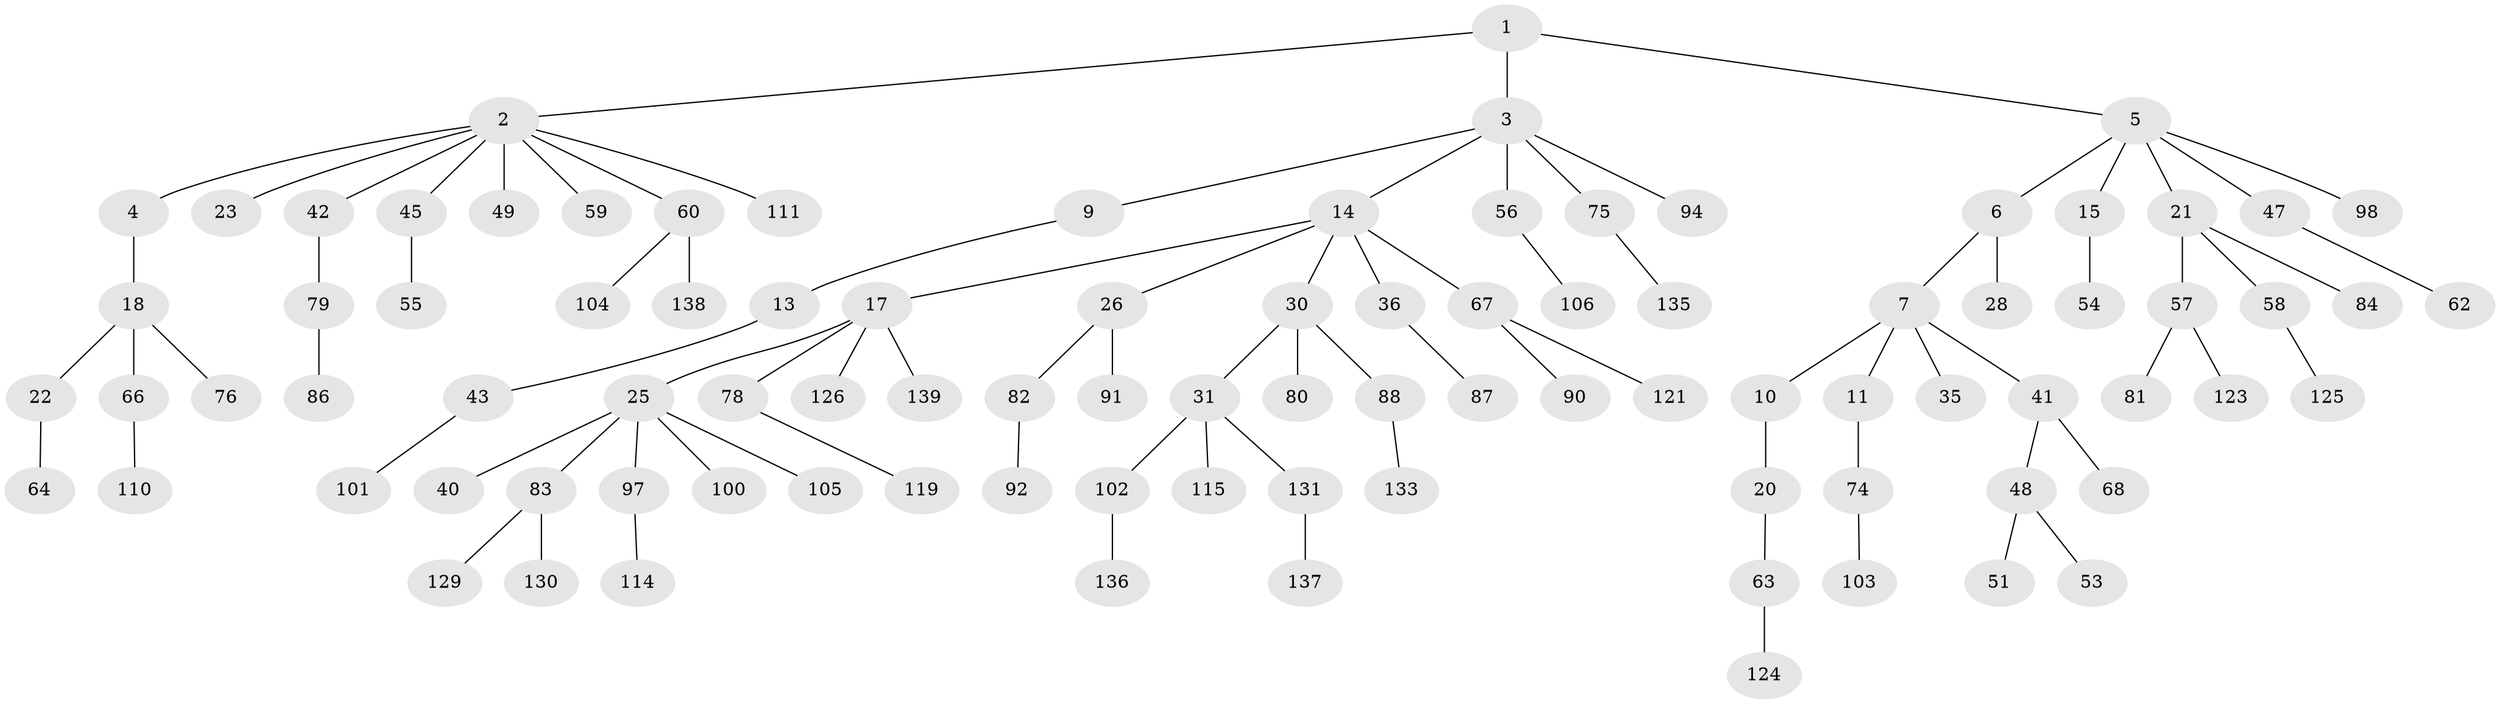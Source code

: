 // original degree distribution, {3: 0.12949640287769784, 6: 0.02877697841726619, 7: 0.014388489208633094, 4: 0.050359712230215826, 1: 0.49640287769784175, 5: 0.02158273381294964, 2: 0.2589928057553957}
// Generated by graph-tools (version 1.1) at 2025/11/02/27/25 16:11:25]
// undirected, 94 vertices, 93 edges
graph export_dot {
graph [start="1"]
  node [color=gray90,style=filled];
  1;
  2 [super="+12"];
  3 [super="+24"];
  4 [super="+108"];
  5 [super="+16"];
  6 [super="+8"];
  7 [super="+38"];
  9 [super="+32"];
  10 [super="+134"];
  11 [super="+89"];
  13;
  14 [super="+19"];
  15 [super="+29"];
  17 [super="+37"];
  18 [super="+71"];
  20 [super="+33"];
  21;
  22 [super="+34"];
  23 [super="+27"];
  25 [super="+46"];
  26 [super="+39"];
  28;
  30 [super="+44"];
  31 [super="+65"];
  35;
  36 [super="+52"];
  40;
  41 [super="+50"];
  42 [super="+72"];
  43 [super="+69"];
  45;
  47;
  48 [super="+99"];
  49;
  51;
  53;
  54;
  55 [super="+77"];
  56;
  57 [super="+61"];
  58 [super="+117"];
  59 [super="+73"];
  60 [super="+70"];
  62;
  63 [super="+113"];
  64 [super="+122"];
  66 [super="+96"];
  67 [super="+112"];
  68;
  74 [super="+85"];
  75 [super="+93"];
  76;
  78 [super="+95"];
  79 [super="+107"];
  80;
  81;
  82 [super="+120"];
  83 [super="+118"];
  84;
  86 [super="+109"];
  87 [super="+132"];
  88 [super="+116"];
  90;
  91;
  92;
  94;
  97;
  98;
  100 [super="+127"];
  101;
  102 [super="+128"];
  103;
  104;
  105;
  106;
  110;
  111;
  114;
  115;
  119;
  121;
  123;
  124;
  125;
  126;
  129;
  130;
  131;
  133;
  135;
  136;
  137;
  138;
  139;
  1 -- 2;
  1 -- 3;
  1 -- 5;
  2 -- 4;
  2 -- 59;
  2 -- 60;
  2 -- 111;
  2 -- 49;
  2 -- 23;
  2 -- 42;
  2 -- 45;
  3 -- 9;
  3 -- 14;
  3 -- 56;
  3 -- 75;
  3 -- 94;
  4 -- 18;
  5 -- 6;
  5 -- 15;
  5 -- 21;
  5 -- 47;
  5 -- 98;
  6 -- 7;
  6 -- 28;
  7 -- 10;
  7 -- 11;
  7 -- 35;
  7 -- 41;
  9 -- 13;
  10 -- 20;
  11 -- 74;
  13 -- 43;
  14 -- 17;
  14 -- 26;
  14 -- 30;
  14 -- 36;
  14 -- 67;
  15 -- 54;
  17 -- 25;
  17 -- 78;
  17 -- 126;
  17 -- 139;
  18 -- 22;
  18 -- 66;
  18 -- 76;
  20 -- 63;
  21 -- 57;
  21 -- 58;
  21 -- 84;
  22 -- 64;
  25 -- 40;
  25 -- 83;
  25 -- 100;
  25 -- 97;
  25 -- 105;
  26 -- 91;
  26 -- 82;
  30 -- 31;
  30 -- 80;
  30 -- 88;
  31 -- 115;
  31 -- 131;
  31 -- 102;
  36 -- 87;
  41 -- 48;
  41 -- 68;
  42 -- 79;
  43 -- 101;
  45 -- 55;
  47 -- 62;
  48 -- 51;
  48 -- 53;
  56 -- 106;
  57 -- 81;
  57 -- 123;
  58 -- 125;
  60 -- 104;
  60 -- 138;
  63 -- 124;
  66 -- 110;
  67 -- 90;
  67 -- 121;
  74 -- 103;
  75 -- 135;
  78 -- 119;
  79 -- 86;
  82 -- 92;
  83 -- 129;
  83 -- 130;
  88 -- 133;
  97 -- 114;
  102 -- 136;
  131 -- 137;
}
